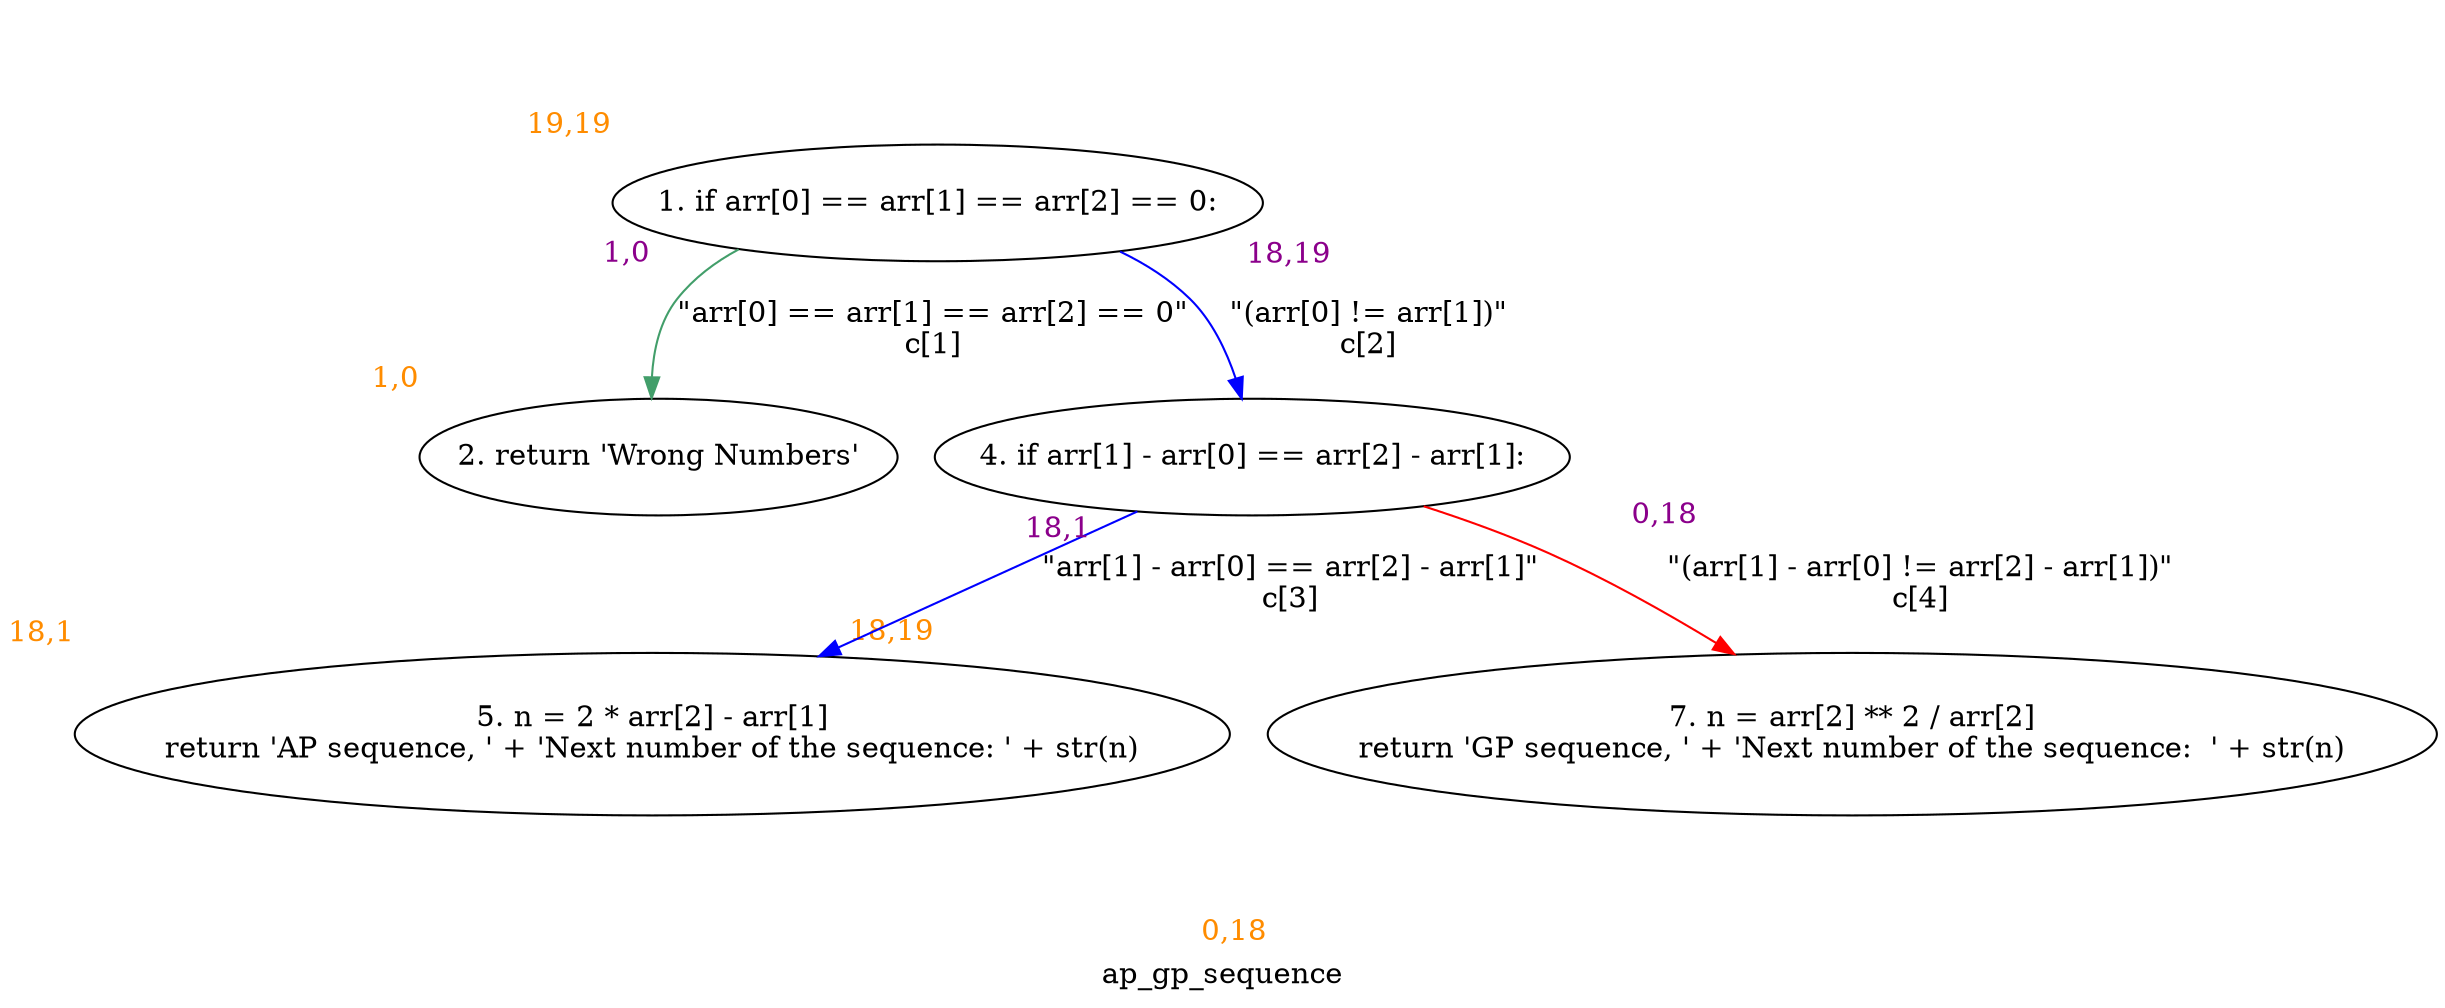 digraph clusterap_gp_sequence {
	graph [bb="0,0,1114,364.36",
		label=ap_gp_sequence,
		lheight=0.22,
		lp="556.99,11.875",
		lwidth=1.31,
		xlabel=<<br></br><br></br><br></br><font color='darkorange'>-1,-1</font>>
	];
	node [label="\N",
		xlabel=<<br></br><br></br><br></br><font color='darkorange'>-1,-1</font>>
	];
	1	[height=0.77585,
		label="1. if arr[0] == arr[1] == arr[2] == 0:",
		pos="402.4,320.68",
		width=3.9529,
		xlabel=<<br></br><br></br><br></br><font color='darkorange'>19,19</font>>,
		xlp="244.72,356.48"];
	2	[height=0.77585,
		label="2. return 'Wrong Numbers'",
		pos="299.4,197.31",
		width=2.9807,
		xlabel=<<br></br><br></br><br></br><font color='darkorange'>1,0</font>>,
		xlp="183.47,233.12"];
	1 -> 2	[color="#429E6A",
		label="\"arr[0] == arr[1] == arr[2] == 0\"\nc[1]",
		label_bgcolor=white,
		lp="422.9,259",
		pos="e,306.37,225.62 353.03,294.06 345.11,288.45 337.52,281.99 331.4,274.75 322.05,263.67 315.1,249.47 310.11,236.32",
		xlabel=<<font color='darkmagenta' style='background-color:white;'><br/><br/>     1,0  <br/><br/></font>>,
		xlp="301.76,271.75"];
	4	[height=0.77585,
		label="4. if arr[1] - arr[0] == arr[2] - arr[1]:",
		pos="567.4,197.31",
		width=3.9529,
		xlabel=<<br></br><br></br><br></br><font color='darkorange'>18,19</font>>,
		xlp="409.72,233.12"];
	1 -> 4	[color=blue,
		label="\"(arr[0] != arr[1])\"\nc[2]",
		label_bgcolor=white,
		lp="593.78,259",
		pos="e,553.88,225.39 477.75,296.54 490.72,290.63 503.51,283.43 514.4,274.75 527.82,264.05 539.22,249.08 547.98,235.21",
		xlabel=<<font color='darkmagenta' style='background-color:white;'><br/><br/>     18,19  <br/><br/></font>>,
		xlp="550.82,275.62"];
	5	[height=1.0852,
		label="5. n = 2 * arr[2] - arr[1]
return 'AP sequence, ' + 'Next number of the sequence: ' + str(n)",
		pos="290.4,62.817",
		width=7.4001,
		xlabel=<<br></br><br></br><br></br><font color='darkorange'>18,1</font>>,
		xlp="12,109.76"];
	4 -> 5	[color=blue,
		label="\"arr[1] - arr[0] == arr[2] - arr[1]\"\nc[3]",
		label_bgcolor=white,
		lp="561.9,135.63",
		pos="e,367.4,100.65 514.32,170.92 475.7,152.45 422.54,127.02 377.71,105.58",
		xlabel=<<font color='darkmagenta' style='background-color:white;'><br/><br/>     18,1  <br/><br/></font>>,
		xlp="415.97,143.77"];
	7	[height=1.0852,
		label="7. n = arr[2] ** 2 / arr[2]
return 'GP sequence, ' + 'Next number of the sequence:  ' + str(n)",
		pos="844.4,62.817",
		width=7.4885,
		xlabel=<<br></br><br></br><br></br><font color='darkorange'>0,18</font>>,
		xlp="562.82,109.76"];
	4 -> 7	[color=red,
		label="\"(arr[1] - arr[0] != arr[2] - arr[1])\"\nc[4]",
		label_bgcolor=white,
		lp="816.53,135.63",
		pos="e,767.41,100.65 620.48,170.92 659.11,152.45 712.27,127.02 757.1,105.58",
		xlabel=<<font color='darkmagenta' style='background-color:white;'><br/><br/>     0,18  <br/><br/></font>>,
		xlp="693.71,128.02"];
}
